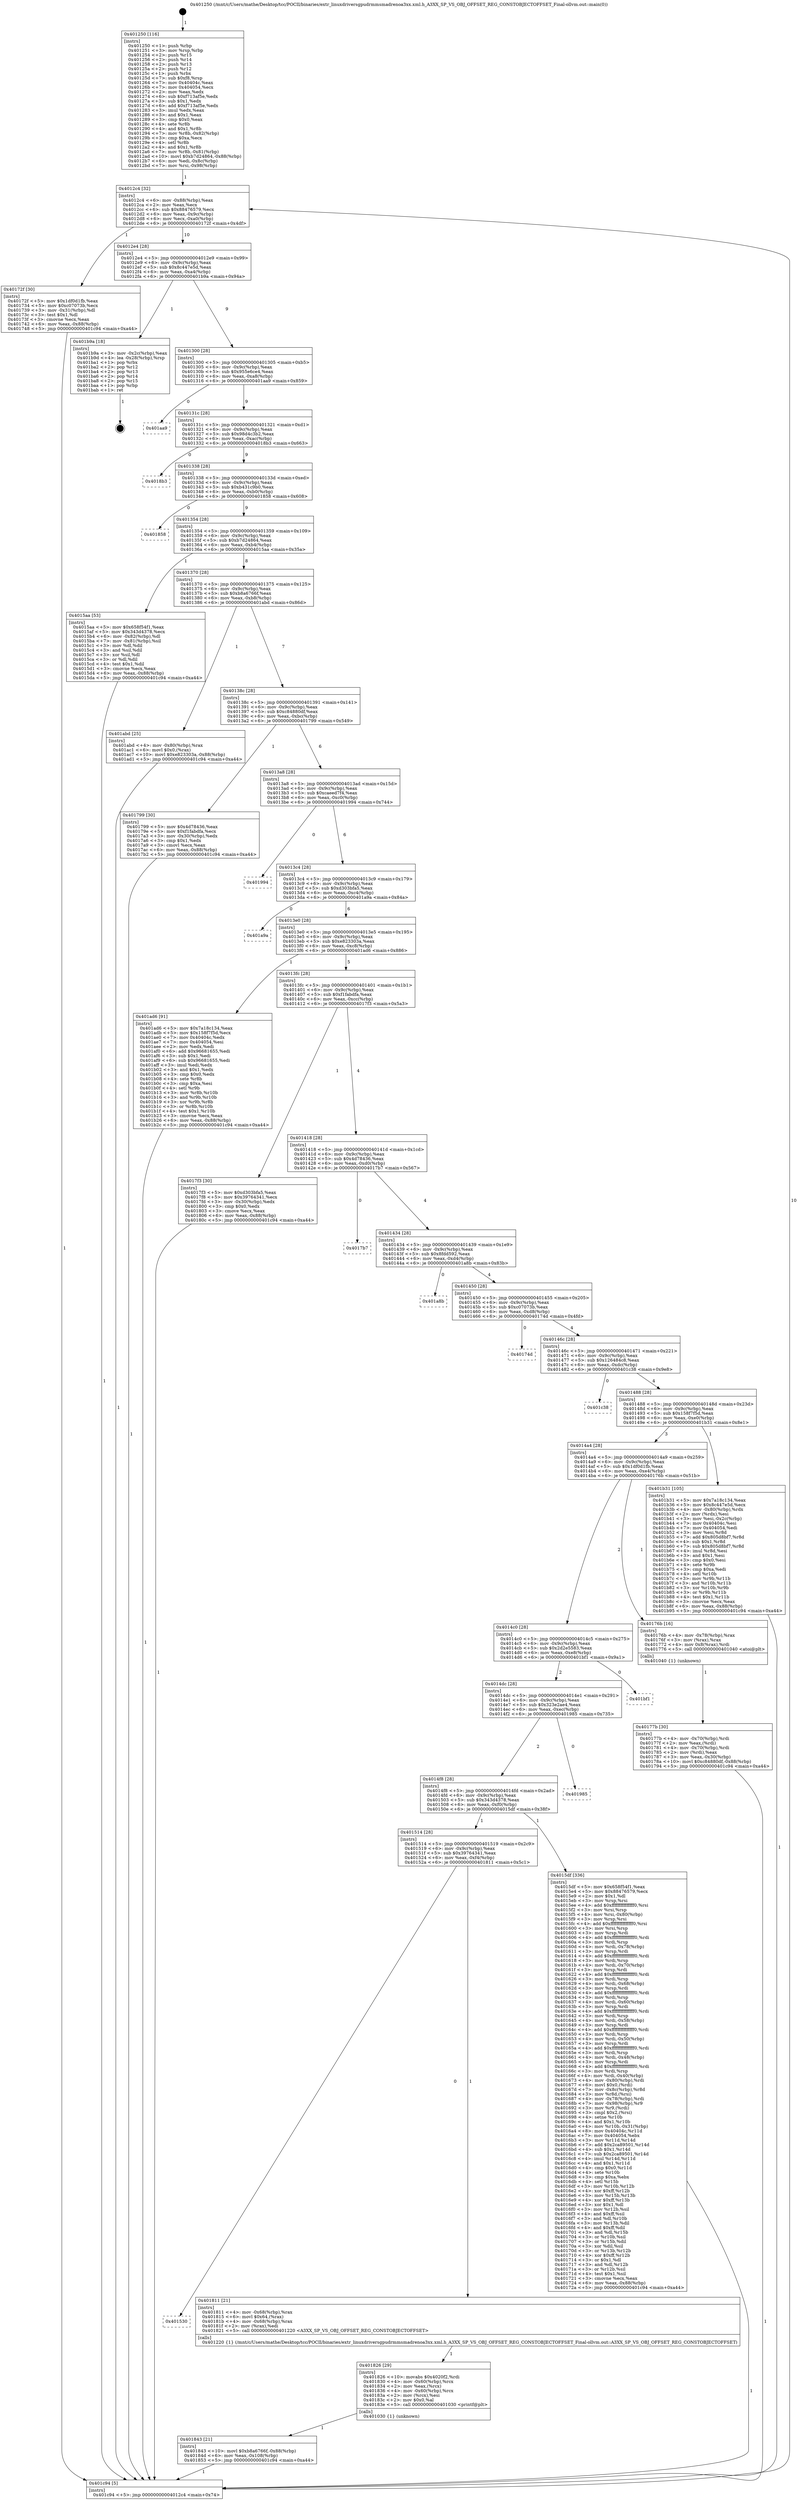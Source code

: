 digraph "0x401250" {
  label = "0x401250 (/mnt/c/Users/mathe/Desktop/tcc/POCII/binaries/extr_linuxdriversgpudrmmsmadrenoa3xx.xml.h_A3XX_SP_VS_OBJ_OFFSET_REG_CONSTOBJECTOFFSET_Final-ollvm.out::main(0))"
  labelloc = "t"
  node[shape=record]

  Entry [label="",width=0.3,height=0.3,shape=circle,fillcolor=black,style=filled]
  "0x4012c4" [label="{
     0x4012c4 [32]\l
     | [instrs]\l
     &nbsp;&nbsp;0x4012c4 \<+6\>: mov -0x88(%rbp),%eax\l
     &nbsp;&nbsp;0x4012ca \<+2\>: mov %eax,%ecx\l
     &nbsp;&nbsp;0x4012cc \<+6\>: sub $0x88476579,%ecx\l
     &nbsp;&nbsp;0x4012d2 \<+6\>: mov %eax,-0x9c(%rbp)\l
     &nbsp;&nbsp;0x4012d8 \<+6\>: mov %ecx,-0xa0(%rbp)\l
     &nbsp;&nbsp;0x4012de \<+6\>: je 000000000040172f \<main+0x4df\>\l
  }"]
  "0x40172f" [label="{
     0x40172f [30]\l
     | [instrs]\l
     &nbsp;&nbsp;0x40172f \<+5\>: mov $0x1df0d1fb,%eax\l
     &nbsp;&nbsp;0x401734 \<+5\>: mov $0xc07073b,%ecx\l
     &nbsp;&nbsp;0x401739 \<+3\>: mov -0x31(%rbp),%dl\l
     &nbsp;&nbsp;0x40173c \<+3\>: test $0x1,%dl\l
     &nbsp;&nbsp;0x40173f \<+3\>: cmovne %ecx,%eax\l
     &nbsp;&nbsp;0x401742 \<+6\>: mov %eax,-0x88(%rbp)\l
     &nbsp;&nbsp;0x401748 \<+5\>: jmp 0000000000401c94 \<main+0xa44\>\l
  }"]
  "0x4012e4" [label="{
     0x4012e4 [28]\l
     | [instrs]\l
     &nbsp;&nbsp;0x4012e4 \<+5\>: jmp 00000000004012e9 \<main+0x99\>\l
     &nbsp;&nbsp;0x4012e9 \<+6\>: mov -0x9c(%rbp),%eax\l
     &nbsp;&nbsp;0x4012ef \<+5\>: sub $0x8c447e5d,%eax\l
     &nbsp;&nbsp;0x4012f4 \<+6\>: mov %eax,-0xa4(%rbp)\l
     &nbsp;&nbsp;0x4012fa \<+6\>: je 0000000000401b9a \<main+0x94a\>\l
  }"]
  Exit [label="",width=0.3,height=0.3,shape=circle,fillcolor=black,style=filled,peripheries=2]
  "0x401b9a" [label="{
     0x401b9a [18]\l
     | [instrs]\l
     &nbsp;&nbsp;0x401b9a \<+3\>: mov -0x2c(%rbp),%eax\l
     &nbsp;&nbsp;0x401b9d \<+4\>: lea -0x28(%rbp),%rsp\l
     &nbsp;&nbsp;0x401ba1 \<+1\>: pop %rbx\l
     &nbsp;&nbsp;0x401ba2 \<+2\>: pop %r12\l
     &nbsp;&nbsp;0x401ba4 \<+2\>: pop %r13\l
     &nbsp;&nbsp;0x401ba6 \<+2\>: pop %r14\l
     &nbsp;&nbsp;0x401ba8 \<+2\>: pop %r15\l
     &nbsp;&nbsp;0x401baa \<+1\>: pop %rbp\l
     &nbsp;&nbsp;0x401bab \<+1\>: ret\l
  }"]
  "0x401300" [label="{
     0x401300 [28]\l
     | [instrs]\l
     &nbsp;&nbsp;0x401300 \<+5\>: jmp 0000000000401305 \<main+0xb5\>\l
     &nbsp;&nbsp;0x401305 \<+6\>: mov -0x9c(%rbp),%eax\l
     &nbsp;&nbsp;0x40130b \<+5\>: sub $0x955e6ce4,%eax\l
     &nbsp;&nbsp;0x401310 \<+6\>: mov %eax,-0xa8(%rbp)\l
     &nbsp;&nbsp;0x401316 \<+6\>: je 0000000000401aa9 \<main+0x859\>\l
  }"]
  "0x401843" [label="{
     0x401843 [21]\l
     | [instrs]\l
     &nbsp;&nbsp;0x401843 \<+10\>: movl $0xb8a6766f,-0x88(%rbp)\l
     &nbsp;&nbsp;0x40184d \<+6\>: mov %eax,-0x108(%rbp)\l
     &nbsp;&nbsp;0x401853 \<+5\>: jmp 0000000000401c94 \<main+0xa44\>\l
  }"]
  "0x401aa9" [label="{
     0x401aa9\l
  }", style=dashed]
  "0x40131c" [label="{
     0x40131c [28]\l
     | [instrs]\l
     &nbsp;&nbsp;0x40131c \<+5\>: jmp 0000000000401321 \<main+0xd1\>\l
     &nbsp;&nbsp;0x401321 \<+6\>: mov -0x9c(%rbp),%eax\l
     &nbsp;&nbsp;0x401327 \<+5\>: sub $0x98d4c3b2,%eax\l
     &nbsp;&nbsp;0x40132c \<+6\>: mov %eax,-0xac(%rbp)\l
     &nbsp;&nbsp;0x401332 \<+6\>: je 00000000004018b3 \<main+0x663\>\l
  }"]
  "0x401826" [label="{
     0x401826 [29]\l
     | [instrs]\l
     &nbsp;&nbsp;0x401826 \<+10\>: movabs $0x4020f2,%rdi\l
     &nbsp;&nbsp;0x401830 \<+4\>: mov -0x60(%rbp),%rcx\l
     &nbsp;&nbsp;0x401834 \<+2\>: mov %eax,(%rcx)\l
     &nbsp;&nbsp;0x401836 \<+4\>: mov -0x60(%rbp),%rcx\l
     &nbsp;&nbsp;0x40183a \<+2\>: mov (%rcx),%esi\l
     &nbsp;&nbsp;0x40183c \<+2\>: mov $0x0,%al\l
     &nbsp;&nbsp;0x40183e \<+5\>: call 0000000000401030 \<printf@plt\>\l
     | [calls]\l
     &nbsp;&nbsp;0x401030 \{1\} (unknown)\l
  }"]
  "0x4018b3" [label="{
     0x4018b3\l
  }", style=dashed]
  "0x401338" [label="{
     0x401338 [28]\l
     | [instrs]\l
     &nbsp;&nbsp;0x401338 \<+5\>: jmp 000000000040133d \<main+0xed\>\l
     &nbsp;&nbsp;0x40133d \<+6\>: mov -0x9c(%rbp),%eax\l
     &nbsp;&nbsp;0x401343 \<+5\>: sub $0xb431c9b0,%eax\l
     &nbsp;&nbsp;0x401348 \<+6\>: mov %eax,-0xb0(%rbp)\l
     &nbsp;&nbsp;0x40134e \<+6\>: je 0000000000401858 \<main+0x608\>\l
  }"]
  "0x401530" [label="{
     0x401530\l
  }", style=dashed]
  "0x401858" [label="{
     0x401858\l
  }", style=dashed]
  "0x401354" [label="{
     0x401354 [28]\l
     | [instrs]\l
     &nbsp;&nbsp;0x401354 \<+5\>: jmp 0000000000401359 \<main+0x109\>\l
     &nbsp;&nbsp;0x401359 \<+6\>: mov -0x9c(%rbp),%eax\l
     &nbsp;&nbsp;0x40135f \<+5\>: sub $0xb7d24864,%eax\l
     &nbsp;&nbsp;0x401364 \<+6\>: mov %eax,-0xb4(%rbp)\l
     &nbsp;&nbsp;0x40136a \<+6\>: je 00000000004015aa \<main+0x35a\>\l
  }"]
  "0x401811" [label="{
     0x401811 [21]\l
     | [instrs]\l
     &nbsp;&nbsp;0x401811 \<+4\>: mov -0x68(%rbp),%rax\l
     &nbsp;&nbsp;0x401815 \<+6\>: movl $0x64,(%rax)\l
     &nbsp;&nbsp;0x40181b \<+4\>: mov -0x68(%rbp),%rax\l
     &nbsp;&nbsp;0x40181f \<+2\>: mov (%rax),%edi\l
     &nbsp;&nbsp;0x401821 \<+5\>: call 0000000000401220 \<A3XX_SP_VS_OBJ_OFFSET_REG_CONSTOBJECTOFFSET\>\l
     | [calls]\l
     &nbsp;&nbsp;0x401220 \{1\} (/mnt/c/Users/mathe/Desktop/tcc/POCII/binaries/extr_linuxdriversgpudrmmsmadrenoa3xx.xml.h_A3XX_SP_VS_OBJ_OFFSET_REG_CONSTOBJECTOFFSET_Final-ollvm.out::A3XX_SP_VS_OBJ_OFFSET_REG_CONSTOBJECTOFFSET)\l
  }"]
  "0x4015aa" [label="{
     0x4015aa [53]\l
     | [instrs]\l
     &nbsp;&nbsp;0x4015aa \<+5\>: mov $0x658f54f1,%eax\l
     &nbsp;&nbsp;0x4015af \<+5\>: mov $0x343d4378,%ecx\l
     &nbsp;&nbsp;0x4015b4 \<+6\>: mov -0x82(%rbp),%dl\l
     &nbsp;&nbsp;0x4015ba \<+7\>: mov -0x81(%rbp),%sil\l
     &nbsp;&nbsp;0x4015c1 \<+3\>: mov %dl,%dil\l
     &nbsp;&nbsp;0x4015c4 \<+3\>: and %sil,%dil\l
     &nbsp;&nbsp;0x4015c7 \<+3\>: xor %sil,%dl\l
     &nbsp;&nbsp;0x4015ca \<+3\>: or %dl,%dil\l
     &nbsp;&nbsp;0x4015cd \<+4\>: test $0x1,%dil\l
     &nbsp;&nbsp;0x4015d1 \<+3\>: cmovne %ecx,%eax\l
     &nbsp;&nbsp;0x4015d4 \<+6\>: mov %eax,-0x88(%rbp)\l
     &nbsp;&nbsp;0x4015da \<+5\>: jmp 0000000000401c94 \<main+0xa44\>\l
  }"]
  "0x401370" [label="{
     0x401370 [28]\l
     | [instrs]\l
     &nbsp;&nbsp;0x401370 \<+5\>: jmp 0000000000401375 \<main+0x125\>\l
     &nbsp;&nbsp;0x401375 \<+6\>: mov -0x9c(%rbp),%eax\l
     &nbsp;&nbsp;0x40137b \<+5\>: sub $0xb8a6766f,%eax\l
     &nbsp;&nbsp;0x401380 \<+6\>: mov %eax,-0xb8(%rbp)\l
     &nbsp;&nbsp;0x401386 \<+6\>: je 0000000000401abd \<main+0x86d\>\l
  }"]
  "0x401c94" [label="{
     0x401c94 [5]\l
     | [instrs]\l
     &nbsp;&nbsp;0x401c94 \<+5\>: jmp 00000000004012c4 \<main+0x74\>\l
  }"]
  "0x401250" [label="{
     0x401250 [116]\l
     | [instrs]\l
     &nbsp;&nbsp;0x401250 \<+1\>: push %rbp\l
     &nbsp;&nbsp;0x401251 \<+3\>: mov %rsp,%rbp\l
     &nbsp;&nbsp;0x401254 \<+2\>: push %r15\l
     &nbsp;&nbsp;0x401256 \<+2\>: push %r14\l
     &nbsp;&nbsp;0x401258 \<+2\>: push %r13\l
     &nbsp;&nbsp;0x40125a \<+2\>: push %r12\l
     &nbsp;&nbsp;0x40125c \<+1\>: push %rbx\l
     &nbsp;&nbsp;0x40125d \<+7\>: sub $0xf8,%rsp\l
     &nbsp;&nbsp;0x401264 \<+7\>: mov 0x40404c,%eax\l
     &nbsp;&nbsp;0x40126b \<+7\>: mov 0x404054,%ecx\l
     &nbsp;&nbsp;0x401272 \<+2\>: mov %eax,%edx\l
     &nbsp;&nbsp;0x401274 \<+6\>: sub $0xf713af5e,%edx\l
     &nbsp;&nbsp;0x40127a \<+3\>: sub $0x1,%edx\l
     &nbsp;&nbsp;0x40127d \<+6\>: add $0xf713af5e,%edx\l
     &nbsp;&nbsp;0x401283 \<+3\>: imul %edx,%eax\l
     &nbsp;&nbsp;0x401286 \<+3\>: and $0x1,%eax\l
     &nbsp;&nbsp;0x401289 \<+3\>: cmp $0x0,%eax\l
     &nbsp;&nbsp;0x40128c \<+4\>: sete %r8b\l
     &nbsp;&nbsp;0x401290 \<+4\>: and $0x1,%r8b\l
     &nbsp;&nbsp;0x401294 \<+7\>: mov %r8b,-0x82(%rbp)\l
     &nbsp;&nbsp;0x40129b \<+3\>: cmp $0xa,%ecx\l
     &nbsp;&nbsp;0x40129e \<+4\>: setl %r8b\l
     &nbsp;&nbsp;0x4012a2 \<+4\>: and $0x1,%r8b\l
     &nbsp;&nbsp;0x4012a6 \<+7\>: mov %r8b,-0x81(%rbp)\l
     &nbsp;&nbsp;0x4012ad \<+10\>: movl $0xb7d24864,-0x88(%rbp)\l
     &nbsp;&nbsp;0x4012b7 \<+6\>: mov %edi,-0x8c(%rbp)\l
     &nbsp;&nbsp;0x4012bd \<+7\>: mov %rsi,-0x98(%rbp)\l
  }"]
  "0x40177b" [label="{
     0x40177b [30]\l
     | [instrs]\l
     &nbsp;&nbsp;0x40177b \<+4\>: mov -0x70(%rbp),%rdi\l
     &nbsp;&nbsp;0x40177f \<+2\>: mov %eax,(%rdi)\l
     &nbsp;&nbsp;0x401781 \<+4\>: mov -0x70(%rbp),%rdi\l
     &nbsp;&nbsp;0x401785 \<+2\>: mov (%rdi),%eax\l
     &nbsp;&nbsp;0x401787 \<+3\>: mov %eax,-0x30(%rbp)\l
     &nbsp;&nbsp;0x40178a \<+10\>: movl $0xc84880df,-0x88(%rbp)\l
     &nbsp;&nbsp;0x401794 \<+5\>: jmp 0000000000401c94 \<main+0xa44\>\l
  }"]
  "0x401abd" [label="{
     0x401abd [25]\l
     | [instrs]\l
     &nbsp;&nbsp;0x401abd \<+4\>: mov -0x80(%rbp),%rax\l
     &nbsp;&nbsp;0x401ac1 \<+6\>: movl $0x0,(%rax)\l
     &nbsp;&nbsp;0x401ac7 \<+10\>: movl $0xe823303a,-0x88(%rbp)\l
     &nbsp;&nbsp;0x401ad1 \<+5\>: jmp 0000000000401c94 \<main+0xa44\>\l
  }"]
  "0x40138c" [label="{
     0x40138c [28]\l
     | [instrs]\l
     &nbsp;&nbsp;0x40138c \<+5\>: jmp 0000000000401391 \<main+0x141\>\l
     &nbsp;&nbsp;0x401391 \<+6\>: mov -0x9c(%rbp),%eax\l
     &nbsp;&nbsp;0x401397 \<+5\>: sub $0xc84880df,%eax\l
     &nbsp;&nbsp;0x40139c \<+6\>: mov %eax,-0xbc(%rbp)\l
     &nbsp;&nbsp;0x4013a2 \<+6\>: je 0000000000401799 \<main+0x549\>\l
  }"]
  "0x401514" [label="{
     0x401514 [28]\l
     | [instrs]\l
     &nbsp;&nbsp;0x401514 \<+5\>: jmp 0000000000401519 \<main+0x2c9\>\l
     &nbsp;&nbsp;0x401519 \<+6\>: mov -0x9c(%rbp),%eax\l
     &nbsp;&nbsp;0x40151f \<+5\>: sub $0x39764341,%eax\l
     &nbsp;&nbsp;0x401524 \<+6\>: mov %eax,-0xf4(%rbp)\l
     &nbsp;&nbsp;0x40152a \<+6\>: je 0000000000401811 \<main+0x5c1\>\l
  }"]
  "0x401799" [label="{
     0x401799 [30]\l
     | [instrs]\l
     &nbsp;&nbsp;0x401799 \<+5\>: mov $0x4d78436,%eax\l
     &nbsp;&nbsp;0x40179e \<+5\>: mov $0xf1fabdfa,%ecx\l
     &nbsp;&nbsp;0x4017a3 \<+3\>: mov -0x30(%rbp),%edx\l
     &nbsp;&nbsp;0x4017a6 \<+3\>: cmp $0x1,%edx\l
     &nbsp;&nbsp;0x4017a9 \<+3\>: cmovl %ecx,%eax\l
     &nbsp;&nbsp;0x4017ac \<+6\>: mov %eax,-0x88(%rbp)\l
     &nbsp;&nbsp;0x4017b2 \<+5\>: jmp 0000000000401c94 \<main+0xa44\>\l
  }"]
  "0x4013a8" [label="{
     0x4013a8 [28]\l
     | [instrs]\l
     &nbsp;&nbsp;0x4013a8 \<+5\>: jmp 00000000004013ad \<main+0x15d\>\l
     &nbsp;&nbsp;0x4013ad \<+6\>: mov -0x9c(%rbp),%eax\l
     &nbsp;&nbsp;0x4013b3 \<+5\>: sub $0xcaeed7f4,%eax\l
     &nbsp;&nbsp;0x4013b8 \<+6\>: mov %eax,-0xc0(%rbp)\l
     &nbsp;&nbsp;0x4013be \<+6\>: je 0000000000401994 \<main+0x744\>\l
  }"]
  "0x4015df" [label="{
     0x4015df [336]\l
     | [instrs]\l
     &nbsp;&nbsp;0x4015df \<+5\>: mov $0x658f54f1,%eax\l
     &nbsp;&nbsp;0x4015e4 \<+5\>: mov $0x88476579,%ecx\l
     &nbsp;&nbsp;0x4015e9 \<+2\>: mov $0x1,%dl\l
     &nbsp;&nbsp;0x4015eb \<+3\>: mov %rsp,%rsi\l
     &nbsp;&nbsp;0x4015ee \<+4\>: add $0xfffffffffffffff0,%rsi\l
     &nbsp;&nbsp;0x4015f2 \<+3\>: mov %rsi,%rsp\l
     &nbsp;&nbsp;0x4015f5 \<+4\>: mov %rsi,-0x80(%rbp)\l
     &nbsp;&nbsp;0x4015f9 \<+3\>: mov %rsp,%rsi\l
     &nbsp;&nbsp;0x4015fc \<+4\>: add $0xfffffffffffffff0,%rsi\l
     &nbsp;&nbsp;0x401600 \<+3\>: mov %rsi,%rsp\l
     &nbsp;&nbsp;0x401603 \<+3\>: mov %rsp,%rdi\l
     &nbsp;&nbsp;0x401606 \<+4\>: add $0xfffffffffffffff0,%rdi\l
     &nbsp;&nbsp;0x40160a \<+3\>: mov %rdi,%rsp\l
     &nbsp;&nbsp;0x40160d \<+4\>: mov %rdi,-0x78(%rbp)\l
     &nbsp;&nbsp;0x401611 \<+3\>: mov %rsp,%rdi\l
     &nbsp;&nbsp;0x401614 \<+4\>: add $0xfffffffffffffff0,%rdi\l
     &nbsp;&nbsp;0x401618 \<+3\>: mov %rdi,%rsp\l
     &nbsp;&nbsp;0x40161b \<+4\>: mov %rdi,-0x70(%rbp)\l
     &nbsp;&nbsp;0x40161f \<+3\>: mov %rsp,%rdi\l
     &nbsp;&nbsp;0x401622 \<+4\>: add $0xfffffffffffffff0,%rdi\l
     &nbsp;&nbsp;0x401626 \<+3\>: mov %rdi,%rsp\l
     &nbsp;&nbsp;0x401629 \<+4\>: mov %rdi,-0x68(%rbp)\l
     &nbsp;&nbsp;0x40162d \<+3\>: mov %rsp,%rdi\l
     &nbsp;&nbsp;0x401630 \<+4\>: add $0xfffffffffffffff0,%rdi\l
     &nbsp;&nbsp;0x401634 \<+3\>: mov %rdi,%rsp\l
     &nbsp;&nbsp;0x401637 \<+4\>: mov %rdi,-0x60(%rbp)\l
     &nbsp;&nbsp;0x40163b \<+3\>: mov %rsp,%rdi\l
     &nbsp;&nbsp;0x40163e \<+4\>: add $0xfffffffffffffff0,%rdi\l
     &nbsp;&nbsp;0x401642 \<+3\>: mov %rdi,%rsp\l
     &nbsp;&nbsp;0x401645 \<+4\>: mov %rdi,-0x58(%rbp)\l
     &nbsp;&nbsp;0x401649 \<+3\>: mov %rsp,%rdi\l
     &nbsp;&nbsp;0x40164c \<+4\>: add $0xfffffffffffffff0,%rdi\l
     &nbsp;&nbsp;0x401650 \<+3\>: mov %rdi,%rsp\l
     &nbsp;&nbsp;0x401653 \<+4\>: mov %rdi,-0x50(%rbp)\l
     &nbsp;&nbsp;0x401657 \<+3\>: mov %rsp,%rdi\l
     &nbsp;&nbsp;0x40165a \<+4\>: add $0xfffffffffffffff0,%rdi\l
     &nbsp;&nbsp;0x40165e \<+3\>: mov %rdi,%rsp\l
     &nbsp;&nbsp;0x401661 \<+4\>: mov %rdi,-0x48(%rbp)\l
     &nbsp;&nbsp;0x401665 \<+3\>: mov %rsp,%rdi\l
     &nbsp;&nbsp;0x401668 \<+4\>: add $0xfffffffffffffff0,%rdi\l
     &nbsp;&nbsp;0x40166c \<+3\>: mov %rdi,%rsp\l
     &nbsp;&nbsp;0x40166f \<+4\>: mov %rdi,-0x40(%rbp)\l
     &nbsp;&nbsp;0x401673 \<+4\>: mov -0x80(%rbp),%rdi\l
     &nbsp;&nbsp;0x401677 \<+6\>: movl $0x0,(%rdi)\l
     &nbsp;&nbsp;0x40167d \<+7\>: mov -0x8c(%rbp),%r8d\l
     &nbsp;&nbsp;0x401684 \<+3\>: mov %r8d,(%rsi)\l
     &nbsp;&nbsp;0x401687 \<+4\>: mov -0x78(%rbp),%rdi\l
     &nbsp;&nbsp;0x40168b \<+7\>: mov -0x98(%rbp),%r9\l
     &nbsp;&nbsp;0x401692 \<+3\>: mov %r9,(%rdi)\l
     &nbsp;&nbsp;0x401695 \<+3\>: cmpl $0x2,(%rsi)\l
     &nbsp;&nbsp;0x401698 \<+4\>: setne %r10b\l
     &nbsp;&nbsp;0x40169c \<+4\>: and $0x1,%r10b\l
     &nbsp;&nbsp;0x4016a0 \<+4\>: mov %r10b,-0x31(%rbp)\l
     &nbsp;&nbsp;0x4016a4 \<+8\>: mov 0x40404c,%r11d\l
     &nbsp;&nbsp;0x4016ac \<+7\>: mov 0x404054,%ebx\l
     &nbsp;&nbsp;0x4016b3 \<+3\>: mov %r11d,%r14d\l
     &nbsp;&nbsp;0x4016b6 \<+7\>: add $0x2ca89501,%r14d\l
     &nbsp;&nbsp;0x4016bd \<+4\>: sub $0x1,%r14d\l
     &nbsp;&nbsp;0x4016c1 \<+7\>: sub $0x2ca89501,%r14d\l
     &nbsp;&nbsp;0x4016c8 \<+4\>: imul %r14d,%r11d\l
     &nbsp;&nbsp;0x4016cc \<+4\>: and $0x1,%r11d\l
     &nbsp;&nbsp;0x4016d0 \<+4\>: cmp $0x0,%r11d\l
     &nbsp;&nbsp;0x4016d4 \<+4\>: sete %r10b\l
     &nbsp;&nbsp;0x4016d8 \<+3\>: cmp $0xa,%ebx\l
     &nbsp;&nbsp;0x4016db \<+4\>: setl %r15b\l
     &nbsp;&nbsp;0x4016df \<+3\>: mov %r10b,%r12b\l
     &nbsp;&nbsp;0x4016e2 \<+4\>: xor $0xff,%r12b\l
     &nbsp;&nbsp;0x4016e6 \<+3\>: mov %r15b,%r13b\l
     &nbsp;&nbsp;0x4016e9 \<+4\>: xor $0xff,%r13b\l
     &nbsp;&nbsp;0x4016ed \<+3\>: xor $0x1,%dl\l
     &nbsp;&nbsp;0x4016f0 \<+3\>: mov %r12b,%sil\l
     &nbsp;&nbsp;0x4016f3 \<+4\>: and $0xff,%sil\l
     &nbsp;&nbsp;0x4016f7 \<+3\>: and %dl,%r10b\l
     &nbsp;&nbsp;0x4016fa \<+3\>: mov %r13b,%dil\l
     &nbsp;&nbsp;0x4016fd \<+4\>: and $0xff,%dil\l
     &nbsp;&nbsp;0x401701 \<+3\>: and %dl,%r15b\l
     &nbsp;&nbsp;0x401704 \<+3\>: or %r10b,%sil\l
     &nbsp;&nbsp;0x401707 \<+3\>: or %r15b,%dil\l
     &nbsp;&nbsp;0x40170a \<+3\>: xor %dil,%sil\l
     &nbsp;&nbsp;0x40170d \<+3\>: or %r13b,%r12b\l
     &nbsp;&nbsp;0x401710 \<+4\>: xor $0xff,%r12b\l
     &nbsp;&nbsp;0x401714 \<+3\>: or $0x1,%dl\l
     &nbsp;&nbsp;0x401717 \<+3\>: and %dl,%r12b\l
     &nbsp;&nbsp;0x40171a \<+3\>: or %r12b,%sil\l
     &nbsp;&nbsp;0x40171d \<+4\>: test $0x1,%sil\l
     &nbsp;&nbsp;0x401721 \<+3\>: cmovne %ecx,%eax\l
     &nbsp;&nbsp;0x401724 \<+6\>: mov %eax,-0x88(%rbp)\l
     &nbsp;&nbsp;0x40172a \<+5\>: jmp 0000000000401c94 \<main+0xa44\>\l
  }"]
  "0x401994" [label="{
     0x401994\l
  }", style=dashed]
  "0x4013c4" [label="{
     0x4013c4 [28]\l
     | [instrs]\l
     &nbsp;&nbsp;0x4013c4 \<+5\>: jmp 00000000004013c9 \<main+0x179\>\l
     &nbsp;&nbsp;0x4013c9 \<+6\>: mov -0x9c(%rbp),%eax\l
     &nbsp;&nbsp;0x4013cf \<+5\>: sub $0xd303bfa5,%eax\l
     &nbsp;&nbsp;0x4013d4 \<+6\>: mov %eax,-0xc4(%rbp)\l
     &nbsp;&nbsp;0x4013da \<+6\>: je 0000000000401a9a \<main+0x84a\>\l
  }"]
  "0x4014f8" [label="{
     0x4014f8 [28]\l
     | [instrs]\l
     &nbsp;&nbsp;0x4014f8 \<+5\>: jmp 00000000004014fd \<main+0x2ad\>\l
     &nbsp;&nbsp;0x4014fd \<+6\>: mov -0x9c(%rbp),%eax\l
     &nbsp;&nbsp;0x401503 \<+5\>: sub $0x343d4378,%eax\l
     &nbsp;&nbsp;0x401508 \<+6\>: mov %eax,-0xf0(%rbp)\l
     &nbsp;&nbsp;0x40150e \<+6\>: je 00000000004015df \<main+0x38f\>\l
  }"]
  "0x401a9a" [label="{
     0x401a9a\l
  }", style=dashed]
  "0x4013e0" [label="{
     0x4013e0 [28]\l
     | [instrs]\l
     &nbsp;&nbsp;0x4013e0 \<+5\>: jmp 00000000004013e5 \<main+0x195\>\l
     &nbsp;&nbsp;0x4013e5 \<+6\>: mov -0x9c(%rbp),%eax\l
     &nbsp;&nbsp;0x4013eb \<+5\>: sub $0xe823303a,%eax\l
     &nbsp;&nbsp;0x4013f0 \<+6\>: mov %eax,-0xc8(%rbp)\l
     &nbsp;&nbsp;0x4013f6 \<+6\>: je 0000000000401ad6 \<main+0x886\>\l
  }"]
  "0x401985" [label="{
     0x401985\l
  }", style=dashed]
  "0x401ad6" [label="{
     0x401ad6 [91]\l
     | [instrs]\l
     &nbsp;&nbsp;0x401ad6 \<+5\>: mov $0x7a18c134,%eax\l
     &nbsp;&nbsp;0x401adb \<+5\>: mov $0x158f7f5d,%ecx\l
     &nbsp;&nbsp;0x401ae0 \<+7\>: mov 0x40404c,%edx\l
     &nbsp;&nbsp;0x401ae7 \<+7\>: mov 0x404054,%esi\l
     &nbsp;&nbsp;0x401aee \<+2\>: mov %edx,%edi\l
     &nbsp;&nbsp;0x401af0 \<+6\>: add $0x96681655,%edi\l
     &nbsp;&nbsp;0x401af6 \<+3\>: sub $0x1,%edi\l
     &nbsp;&nbsp;0x401af9 \<+6\>: sub $0x96681655,%edi\l
     &nbsp;&nbsp;0x401aff \<+3\>: imul %edi,%edx\l
     &nbsp;&nbsp;0x401b02 \<+3\>: and $0x1,%edx\l
     &nbsp;&nbsp;0x401b05 \<+3\>: cmp $0x0,%edx\l
     &nbsp;&nbsp;0x401b08 \<+4\>: sete %r8b\l
     &nbsp;&nbsp;0x401b0c \<+3\>: cmp $0xa,%esi\l
     &nbsp;&nbsp;0x401b0f \<+4\>: setl %r9b\l
     &nbsp;&nbsp;0x401b13 \<+3\>: mov %r8b,%r10b\l
     &nbsp;&nbsp;0x401b16 \<+3\>: and %r9b,%r10b\l
     &nbsp;&nbsp;0x401b19 \<+3\>: xor %r9b,%r8b\l
     &nbsp;&nbsp;0x401b1c \<+3\>: or %r8b,%r10b\l
     &nbsp;&nbsp;0x401b1f \<+4\>: test $0x1,%r10b\l
     &nbsp;&nbsp;0x401b23 \<+3\>: cmovne %ecx,%eax\l
     &nbsp;&nbsp;0x401b26 \<+6\>: mov %eax,-0x88(%rbp)\l
     &nbsp;&nbsp;0x401b2c \<+5\>: jmp 0000000000401c94 \<main+0xa44\>\l
  }"]
  "0x4013fc" [label="{
     0x4013fc [28]\l
     | [instrs]\l
     &nbsp;&nbsp;0x4013fc \<+5\>: jmp 0000000000401401 \<main+0x1b1\>\l
     &nbsp;&nbsp;0x401401 \<+6\>: mov -0x9c(%rbp),%eax\l
     &nbsp;&nbsp;0x401407 \<+5\>: sub $0xf1fabdfa,%eax\l
     &nbsp;&nbsp;0x40140c \<+6\>: mov %eax,-0xcc(%rbp)\l
     &nbsp;&nbsp;0x401412 \<+6\>: je 00000000004017f3 \<main+0x5a3\>\l
  }"]
  "0x4014dc" [label="{
     0x4014dc [28]\l
     | [instrs]\l
     &nbsp;&nbsp;0x4014dc \<+5\>: jmp 00000000004014e1 \<main+0x291\>\l
     &nbsp;&nbsp;0x4014e1 \<+6\>: mov -0x9c(%rbp),%eax\l
     &nbsp;&nbsp;0x4014e7 \<+5\>: sub $0x323e2ae4,%eax\l
     &nbsp;&nbsp;0x4014ec \<+6\>: mov %eax,-0xec(%rbp)\l
     &nbsp;&nbsp;0x4014f2 \<+6\>: je 0000000000401985 \<main+0x735\>\l
  }"]
  "0x4017f3" [label="{
     0x4017f3 [30]\l
     | [instrs]\l
     &nbsp;&nbsp;0x4017f3 \<+5\>: mov $0xd303bfa5,%eax\l
     &nbsp;&nbsp;0x4017f8 \<+5\>: mov $0x39764341,%ecx\l
     &nbsp;&nbsp;0x4017fd \<+3\>: mov -0x30(%rbp),%edx\l
     &nbsp;&nbsp;0x401800 \<+3\>: cmp $0x0,%edx\l
     &nbsp;&nbsp;0x401803 \<+3\>: cmove %ecx,%eax\l
     &nbsp;&nbsp;0x401806 \<+6\>: mov %eax,-0x88(%rbp)\l
     &nbsp;&nbsp;0x40180c \<+5\>: jmp 0000000000401c94 \<main+0xa44\>\l
  }"]
  "0x401418" [label="{
     0x401418 [28]\l
     | [instrs]\l
     &nbsp;&nbsp;0x401418 \<+5\>: jmp 000000000040141d \<main+0x1cd\>\l
     &nbsp;&nbsp;0x40141d \<+6\>: mov -0x9c(%rbp),%eax\l
     &nbsp;&nbsp;0x401423 \<+5\>: sub $0x4d78436,%eax\l
     &nbsp;&nbsp;0x401428 \<+6\>: mov %eax,-0xd0(%rbp)\l
     &nbsp;&nbsp;0x40142e \<+6\>: je 00000000004017b7 \<main+0x567\>\l
  }"]
  "0x401bf1" [label="{
     0x401bf1\l
  }", style=dashed]
  "0x4017b7" [label="{
     0x4017b7\l
  }", style=dashed]
  "0x401434" [label="{
     0x401434 [28]\l
     | [instrs]\l
     &nbsp;&nbsp;0x401434 \<+5\>: jmp 0000000000401439 \<main+0x1e9\>\l
     &nbsp;&nbsp;0x401439 \<+6\>: mov -0x9c(%rbp),%eax\l
     &nbsp;&nbsp;0x40143f \<+5\>: sub $0x8fdd592,%eax\l
     &nbsp;&nbsp;0x401444 \<+6\>: mov %eax,-0xd4(%rbp)\l
     &nbsp;&nbsp;0x40144a \<+6\>: je 0000000000401a8b \<main+0x83b\>\l
  }"]
  "0x4014c0" [label="{
     0x4014c0 [28]\l
     | [instrs]\l
     &nbsp;&nbsp;0x4014c0 \<+5\>: jmp 00000000004014c5 \<main+0x275\>\l
     &nbsp;&nbsp;0x4014c5 \<+6\>: mov -0x9c(%rbp),%eax\l
     &nbsp;&nbsp;0x4014cb \<+5\>: sub $0x2d2e5583,%eax\l
     &nbsp;&nbsp;0x4014d0 \<+6\>: mov %eax,-0xe8(%rbp)\l
     &nbsp;&nbsp;0x4014d6 \<+6\>: je 0000000000401bf1 \<main+0x9a1\>\l
  }"]
  "0x401a8b" [label="{
     0x401a8b\l
  }", style=dashed]
  "0x401450" [label="{
     0x401450 [28]\l
     | [instrs]\l
     &nbsp;&nbsp;0x401450 \<+5\>: jmp 0000000000401455 \<main+0x205\>\l
     &nbsp;&nbsp;0x401455 \<+6\>: mov -0x9c(%rbp),%eax\l
     &nbsp;&nbsp;0x40145b \<+5\>: sub $0xc07073b,%eax\l
     &nbsp;&nbsp;0x401460 \<+6\>: mov %eax,-0xd8(%rbp)\l
     &nbsp;&nbsp;0x401466 \<+6\>: je 000000000040174d \<main+0x4fd\>\l
  }"]
  "0x40176b" [label="{
     0x40176b [16]\l
     | [instrs]\l
     &nbsp;&nbsp;0x40176b \<+4\>: mov -0x78(%rbp),%rax\l
     &nbsp;&nbsp;0x40176f \<+3\>: mov (%rax),%rax\l
     &nbsp;&nbsp;0x401772 \<+4\>: mov 0x8(%rax),%rdi\l
     &nbsp;&nbsp;0x401776 \<+5\>: call 0000000000401040 \<atoi@plt\>\l
     | [calls]\l
     &nbsp;&nbsp;0x401040 \{1\} (unknown)\l
  }"]
  "0x40174d" [label="{
     0x40174d\l
  }", style=dashed]
  "0x40146c" [label="{
     0x40146c [28]\l
     | [instrs]\l
     &nbsp;&nbsp;0x40146c \<+5\>: jmp 0000000000401471 \<main+0x221\>\l
     &nbsp;&nbsp;0x401471 \<+6\>: mov -0x9c(%rbp),%eax\l
     &nbsp;&nbsp;0x401477 \<+5\>: sub $0x126484c8,%eax\l
     &nbsp;&nbsp;0x40147c \<+6\>: mov %eax,-0xdc(%rbp)\l
     &nbsp;&nbsp;0x401482 \<+6\>: je 0000000000401c38 \<main+0x9e8\>\l
  }"]
  "0x4014a4" [label="{
     0x4014a4 [28]\l
     | [instrs]\l
     &nbsp;&nbsp;0x4014a4 \<+5\>: jmp 00000000004014a9 \<main+0x259\>\l
     &nbsp;&nbsp;0x4014a9 \<+6\>: mov -0x9c(%rbp),%eax\l
     &nbsp;&nbsp;0x4014af \<+5\>: sub $0x1df0d1fb,%eax\l
     &nbsp;&nbsp;0x4014b4 \<+6\>: mov %eax,-0xe4(%rbp)\l
     &nbsp;&nbsp;0x4014ba \<+6\>: je 000000000040176b \<main+0x51b\>\l
  }"]
  "0x401c38" [label="{
     0x401c38\l
  }", style=dashed]
  "0x401488" [label="{
     0x401488 [28]\l
     | [instrs]\l
     &nbsp;&nbsp;0x401488 \<+5\>: jmp 000000000040148d \<main+0x23d\>\l
     &nbsp;&nbsp;0x40148d \<+6\>: mov -0x9c(%rbp),%eax\l
     &nbsp;&nbsp;0x401493 \<+5\>: sub $0x158f7f5d,%eax\l
     &nbsp;&nbsp;0x401498 \<+6\>: mov %eax,-0xe0(%rbp)\l
     &nbsp;&nbsp;0x40149e \<+6\>: je 0000000000401b31 \<main+0x8e1\>\l
  }"]
  "0x401b31" [label="{
     0x401b31 [105]\l
     | [instrs]\l
     &nbsp;&nbsp;0x401b31 \<+5\>: mov $0x7a18c134,%eax\l
     &nbsp;&nbsp;0x401b36 \<+5\>: mov $0x8c447e5d,%ecx\l
     &nbsp;&nbsp;0x401b3b \<+4\>: mov -0x80(%rbp),%rdx\l
     &nbsp;&nbsp;0x401b3f \<+2\>: mov (%rdx),%esi\l
     &nbsp;&nbsp;0x401b41 \<+3\>: mov %esi,-0x2c(%rbp)\l
     &nbsp;&nbsp;0x401b44 \<+7\>: mov 0x40404c,%esi\l
     &nbsp;&nbsp;0x401b4b \<+7\>: mov 0x404054,%edi\l
     &nbsp;&nbsp;0x401b52 \<+3\>: mov %esi,%r8d\l
     &nbsp;&nbsp;0x401b55 \<+7\>: add $0x805d8bf7,%r8d\l
     &nbsp;&nbsp;0x401b5c \<+4\>: sub $0x1,%r8d\l
     &nbsp;&nbsp;0x401b60 \<+7\>: sub $0x805d8bf7,%r8d\l
     &nbsp;&nbsp;0x401b67 \<+4\>: imul %r8d,%esi\l
     &nbsp;&nbsp;0x401b6b \<+3\>: and $0x1,%esi\l
     &nbsp;&nbsp;0x401b6e \<+3\>: cmp $0x0,%esi\l
     &nbsp;&nbsp;0x401b71 \<+4\>: sete %r9b\l
     &nbsp;&nbsp;0x401b75 \<+3\>: cmp $0xa,%edi\l
     &nbsp;&nbsp;0x401b78 \<+4\>: setl %r10b\l
     &nbsp;&nbsp;0x401b7c \<+3\>: mov %r9b,%r11b\l
     &nbsp;&nbsp;0x401b7f \<+3\>: and %r10b,%r11b\l
     &nbsp;&nbsp;0x401b82 \<+3\>: xor %r10b,%r9b\l
     &nbsp;&nbsp;0x401b85 \<+3\>: or %r9b,%r11b\l
     &nbsp;&nbsp;0x401b88 \<+4\>: test $0x1,%r11b\l
     &nbsp;&nbsp;0x401b8c \<+3\>: cmovne %ecx,%eax\l
     &nbsp;&nbsp;0x401b8f \<+6\>: mov %eax,-0x88(%rbp)\l
     &nbsp;&nbsp;0x401b95 \<+5\>: jmp 0000000000401c94 \<main+0xa44\>\l
  }"]
  Entry -> "0x401250" [label=" 1"]
  "0x4012c4" -> "0x40172f" [label=" 1"]
  "0x4012c4" -> "0x4012e4" [label=" 10"]
  "0x401b9a" -> Exit [label=" 1"]
  "0x4012e4" -> "0x401b9a" [label=" 1"]
  "0x4012e4" -> "0x401300" [label=" 9"]
  "0x401b31" -> "0x401c94" [label=" 1"]
  "0x401300" -> "0x401aa9" [label=" 0"]
  "0x401300" -> "0x40131c" [label=" 9"]
  "0x401ad6" -> "0x401c94" [label=" 1"]
  "0x40131c" -> "0x4018b3" [label=" 0"]
  "0x40131c" -> "0x401338" [label=" 9"]
  "0x401abd" -> "0x401c94" [label=" 1"]
  "0x401338" -> "0x401858" [label=" 0"]
  "0x401338" -> "0x401354" [label=" 9"]
  "0x401843" -> "0x401c94" [label=" 1"]
  "0x401354" -> "0x4015aa" [label=" 1"]
  "0x401354" -> "0x401370" [label=" 8"]
  "0x4015aa" -> "0x401c94" [label=" 1"]
  "0x401250" -> "0x4012c4" [label=" 1"]
  "0x401c94" -> "0x4012c4" [label=" 10"]
  "0x401826" -> "0x401843" [label=" 1"]
  "0x401370" -> "0x401abd" [label=" 1"]
  "0x401370" -> "0x40138c" [label=" 7"]
  "0x401514" -> "0x401530" [label=" 0"]
  "0x40138c" -> "0x401799" [label=" 1"]
  "0x40138c" -> "0x4013a8" [label=" 6"]
  "0x401811" -> "0x401826" [label=" 1"]
  "0x4013a8" -> "0x401994" [label=" 0"]
  "0x4013a8" -> "0x4013c4" [label=" 6"]
  "0x4017f3" -> "0x401c94" [label=" 1"]
  "0x4013c4" -> "0x401a9a" [label=" 0"]
  "0x4013c4" -> "0x4013e0" [label=" 6"]
  "0x40177b" -> "0x401c94" [label=" 1"]
  "0x4013e0" -> "0x401ad6" [label=" 1"]
  "0x4013e0" -> "0x4013fc" [label=" 5"]
  "0x40176b" -> "0x40177b" [label=" 1"]
  "0x4013fc" -> "0x4017f3" [label=" 1"]
  "0x4013fc" -> "0x401418" [label=" 4"]
  "0x4015df" -> "0x401c94" [label=" 1"]
  "0x401418" -> "0x4017b7" [label=" 0"]
  "0x401418" -> "0x401434" [label=" 4"]
  "0x401514" -> "0x401811" [label=" 1"]
  "0x401434" -> "0x401a8b" [label=" 0"]
  "0x401434" -> "0x401450" [label=" 4"]
  "0x4014f8" -> "0x4015df" [label=" 1"]
  "0x401450" -> "0x40174d" [label=" 0"]
  "0x401450" -> "0x40146c" [label=" 4"]
  "0x401799" -> "0x401c94" [label=" 1"]
  "0x40146c" -> "0x401c38" [label=" 0"]
  "0x40146c" -> "0x401488" [label=" 4"]
  "0x4014dc" -> "0x401985" [label=" 0"]
  "0x401488" -> "0x401b31" [label=" 1"]
  "0x401488" -> "0x4014a4" [label=" 3"]
  "0x4014dc" -> "0x4014f8" [label=" 2"]
  "0x4014a4" -> "0x40176b" [label=" 1"]
  "0x4014a4" -> "0x4014c0" [label=" 2"]
  "0x4014f8" -> "0x401514" [label=" 1"]
  "0x4014c0" -> "0x401bf1" [label=" 0"]
  "0x4014c0" -> "0x4014dc" [label=" 2"]
  "0x40172f" -> "0x401c94" [label=" 1"]
}
